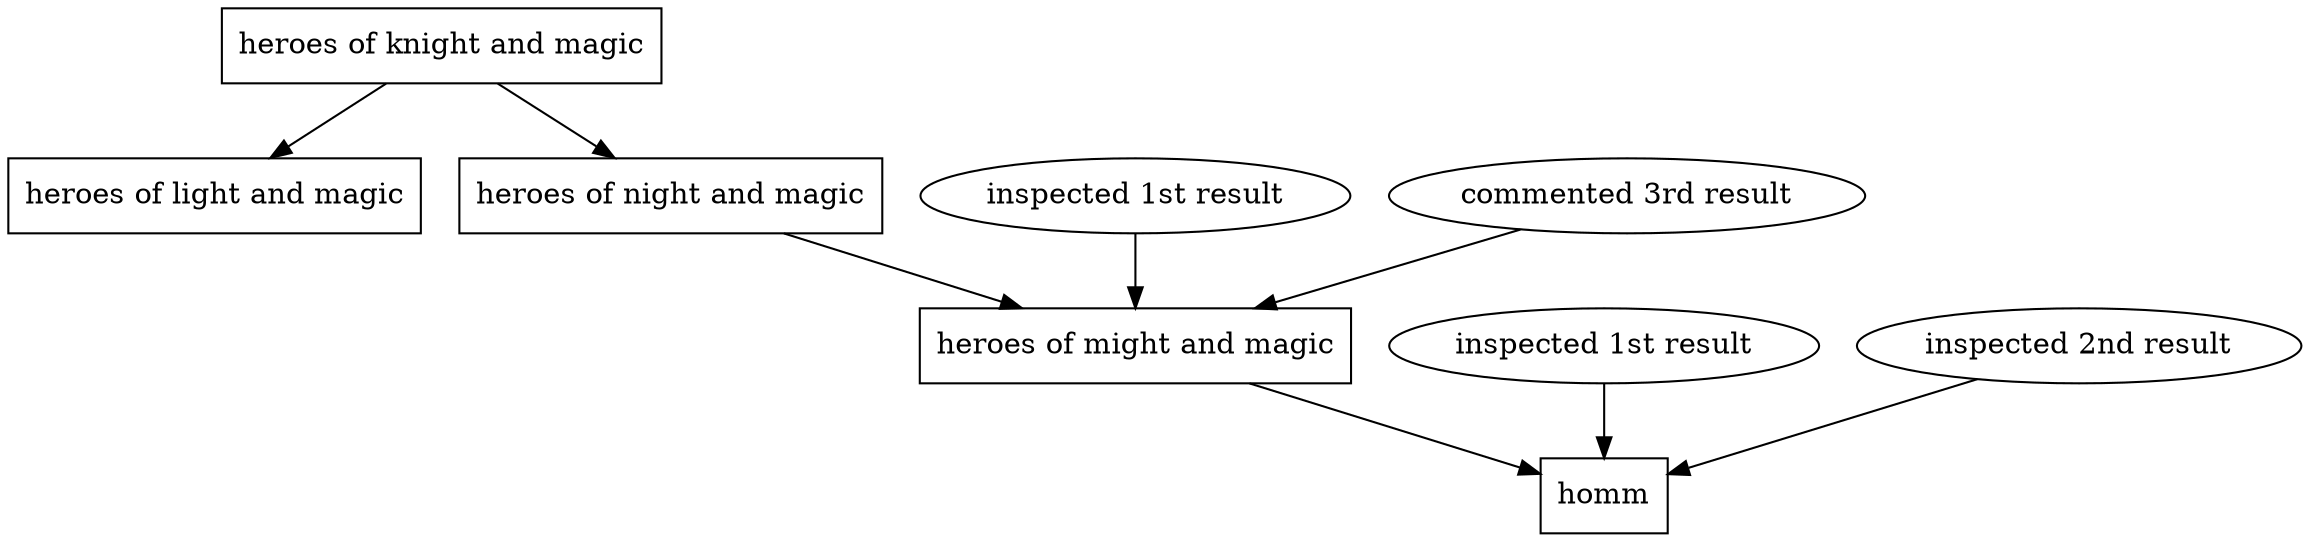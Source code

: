 digraph goalTreeA
{
  nodeA[shape=box label="heroes of knight and magic"];
  nodeB[shape=box label="heroes of light and magic"];
  nodeC[shape=box label="heroes of night and magic"];
  nodeD[shape=box label="heroes of might and magic"];
  nodeE[shape=box label="homm"];
  nodeA->nodeB
  nodeA->nodeC
  nodeC->nodeD
  nodeD->nodeE
  inspectionD1[label="inspected 1st result"];
  inspectionD2[label="commented 3rd result"];
  inspectionD1->nodeD;
  inspectionD2->nodeD;
  inspectionE1[label="inspected 1st result"];
  inspectionE2[label="inspected 2nd result"];
  inspectionE1->nodeE;
  inspectionE2->nodeE;
}
